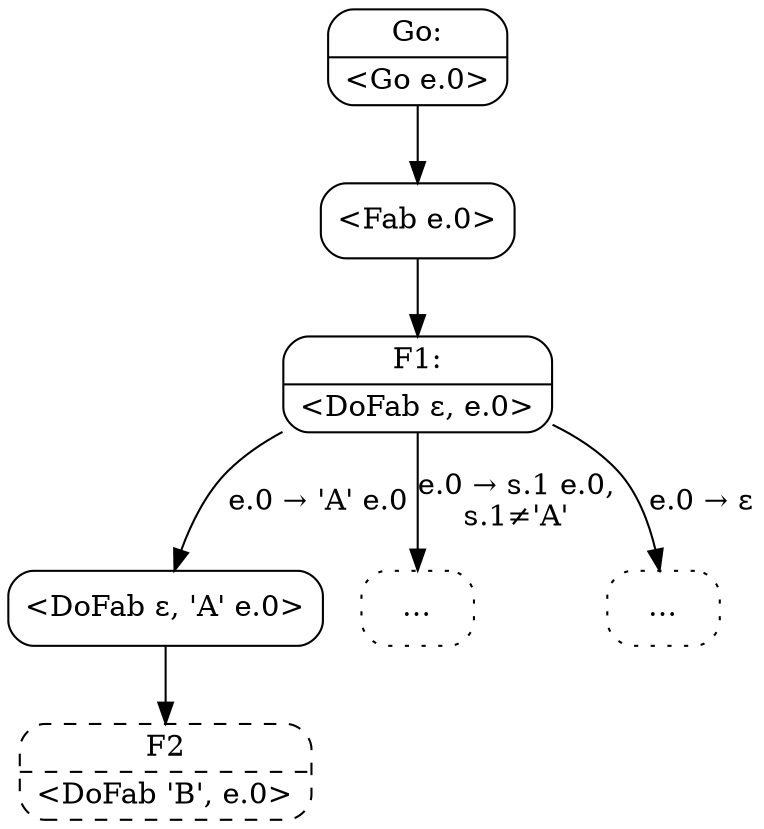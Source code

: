 digraph {
  node [shape=box, style=rounded];

  C0 [shape=record, label="{Go:|\<Go e.0\>}"];
  C1 [label="<Fab e.0>"];
  C0 -> C1;
  C2 [shape=record, label="{F1:|\<DoFab ε, e.0\>}"];
  C1 -> C2;
  C3 [label="<DoFab ε, 'A' e.0>"];
  C2 -> C3 [label="e.0 → 'A' e.0"];
  C4 [label="…", style="rounded,dotted"];
  C2 -> C4 [label="e.0 → s.1 e.0,\ns.1≠'A'"];
  C5 [label="…", style="rounded,dotted"];
  C2 -> C5 [label="e.0 → ε"];
  C6 [shape=record, label="{F2|\<DoFab 'B', e.0\>}", style="rounded,dashed"];
  C3 -> C6;
}
